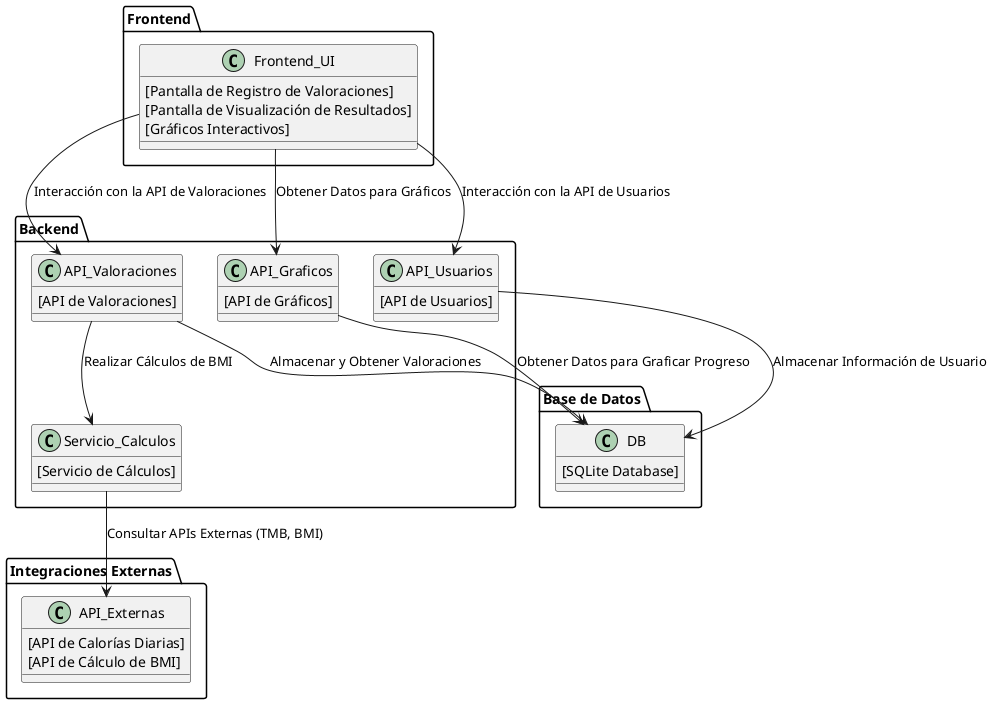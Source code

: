 @startuml

!define RECTANGLE class

' Definición de componentes
package "Frontend" {
  RECTANGLE Frontend_UI {
    [Pantalla de Registro de Valoraciones]
    [Pantalla de Visualización de Resultados]
    [Gráficos Interactivos]
  }
}

package "Backend" {
  RECTANGLE API_Usuarios {
    [API de Usuarios]
  }
  RECTANGLE API_Valoraciones {
    [API de Valoraciones]
  }
  RECTANGLE API_Graficos {
    [API de Gráficos]
  }
  RECTANGLE Servicio_Calculos {
    [Servicio de Cálculos]
  }
}

package "Base de Datos" {
  RECTANGLE DB {
    [SQLite Database]
  }
}

package "Integraciones Externas" {
  RECTANGLE API_Externas {
    [API de Calorías Diarias]
    [API de Cálculo de BMI]
  }
}

' Definición de relaciones entre componentes
Frontend_UI -down-> API_Usuarios : Interacción con la API de Usuarios
Frontend_UI -down-> API_Valoraciones : Interacción con la API de Valoraciones
Frontend_UI -down-> API_Graficos : Obtener Datos para Gráficos

API_Usuarios -down-> DB : Almacenar Información de Usuario
API_Valoraciones -down-> DB : Almacenar y Obtener Valoraciones
API_Valoraciones -down-> Servicio_Calculos : Realizar Cálculos de BMI

Servicio_Calculos -down-> API_Externas : Consultar APIs Externas (TMB, BMI)

API_Graficos -down-> DB : Obtener Datos para Graficar Progreso

@enduml

